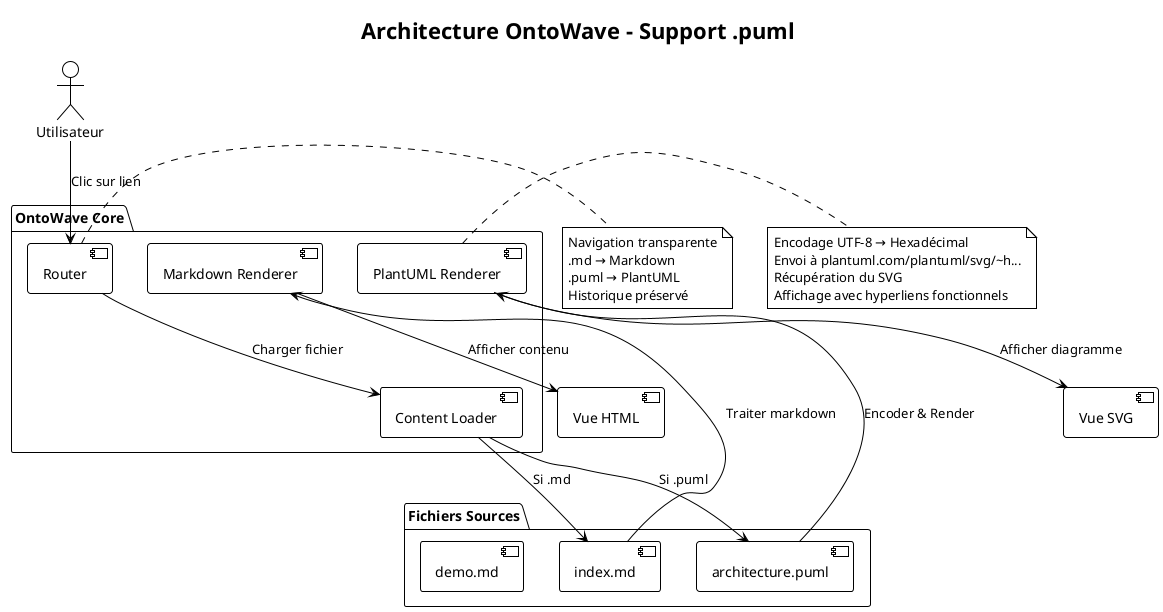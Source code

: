 @startuml
!theme plain
skinparam backgroundColor transparent

title Architecture OntoWave - Support .puml

package "OntoWave Core" {
  [Router] as router
  [Content Loader] as loader
  [Markdown Renderer] as mdRenderer
  [PlantUML Renderer] as pumlRenderer
}

package "Fichiers Sources" {
  [index.md] as indexMd
  [architecture.puml] as archPuml
  [demo.md] as demoMd
}

actor Utilisateur as user

user --> router : Clic sur lien
router --> loader : Charger fichier

loader --> indexMd : Si .md
loader --> archPuml : Si .puml

indexMd --> mdRenderer : Traiter markdown
archPuml --> pumlRenderer : Encoder & Render

mdRenderer --> [Vue HTML] : Afficher contenu
pumlRenderer --> [Vue SVG] : Afficher diagramme

note right of pumlRenderer
  Encodage UTF-8 → Hexadécimal
  Envoi à plantuml.com/plantuml/svg/~h...
  Récupération du SVG
  Affichage avec hyperliens fonctionnels
end note

note right of router
  Navigation transparente
  .md → Markdown
  .puml → PlantUML
  Historique préservé
end note

@enduml
